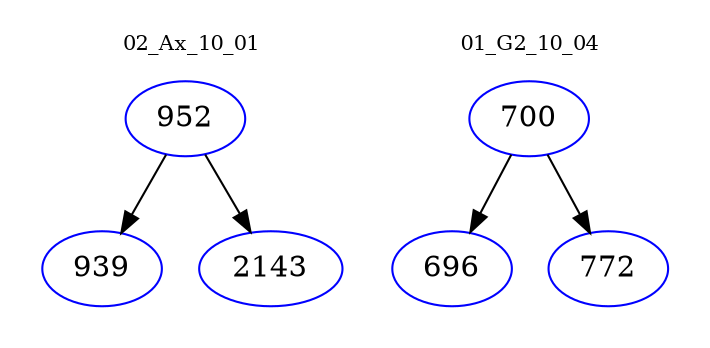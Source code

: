 digraph{
subgraph cluster_0 {
color = white
label = "02_Ax_10_01";
fontsize=10;
T0_952 [label="952", color="blue"]
T0_952 -> T0_939 [color="black"]
T0_939 [label="939", color="blue"]
T0_952 -> T0_2143 [color="black"]
T0_2143 [label="2143", color="blue"]
}
subgraph cluster_1 {
color = white
label = "01_G2_10_04";
fontsize=10;
T1_700 [label="700", color="blue"]
T1_700 -> T1_696 [color="black"]
T1_696 [label="696", color="blue"]
T1_700 -> T1_772 [color="black"]
T1_772 [label="772", color="blue"]
}
}
